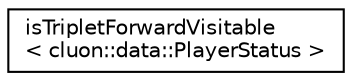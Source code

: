 digraph "Graphical Class Hierarchy"
{
 // LATEX_PDF_SIZE
  edge [fontname="Helvetica",fontsize="10",labelfontname="Helvetica",labelfontsize="10"];
  node [fontname="Helvetica",fontsize="10",shape=record];
  rankdir="LR";
  Node0 [label="isTripletForwardVisitable\l\< cluon::data::PlayerStatus \>",height=0.2,width=0.4,color="black", fillcolor="white", style="filled",URL="$structisTripletForwardVisitable_3_01cluon_1_1data_1_1PlayerStatus_01_4.html",tooltip=" "];
}
